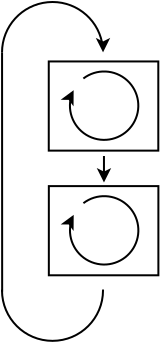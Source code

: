 <?xml version="1.0" encoding="UTF-8"?>
<dia:diagram xmlns:dia="http://www.lysator.liu.se/~alla/dia/">
  <dia:layer name="Background" visible="true" connectable="true" active="true">
    <dia:group>
      <dia:attribute name="meta">
        <dia:composite type="dict"/>
      </dia:attribute>
      <dia:attribute name="matrix"/>
      <dia:object type="Standard - Arc" version="0" id="O0">
        <dia:attribute name="obj_pos">
          <dia:point val="21.481,12.225"/>
        </dia:attribute>
        <dia:attribute name="obj_bb">
          <dia:rectangle val="20.83,11.241;24.765,14.761"/>
        </dia:attribute>
        <dia:attribute name="conn_endpoints">
          <dia:point val="21.481,12.225"/>
          <dia:point val="21.967,11.642"/>
        </dia:attribute>
        <dia:attribute name="curve_distance">
          <dia:real val="3.377"/>
        </dia:attribute>
        <dia:attribute name="start_arrow">
          <dia:enum val="22"/>
        </dia:attribute>
        <dia:attribute name="start_arrow_length">
          <dia:real val="0.5"/>
        </dia:attribute>
        <dia:attribute name="start_arrow_width">
          <dia:real val="0.5"/>
        </dia:attribute>
      </dia:object>
      <dia:object type="Standard - Box" version="0" id="O1">
        <dia:attribute name="obj_pos">
          <dia:point val="20.238,10.789"/>
        </dia:attribute>
        <dia:attribute name="obj_bb">
          <dia:rectangle val="20.188,10.739;25.765,15.298"/>
        </dia:attribute>
        <dia:attribute name="elem_corner">
          <dia:point val="20.238,10.789"/>
        </dia:attribute>
        <dia:attribute name="elem_width">
          <dia:real val="5.477"/>
        </dia:attribute>
        <dia:attribute name="elem_height">
          <dia:real val="4.459"/>
        </dia:attribute>
        <dia:attribute name="inner_color">
          <dia:color val="#ffffff00"/>
        </dia:attribute>
        <dia:attribute name="show_background">
          <dia:boolean val="true"/>
        </dia:attribute>
      </dia:object>
    </dia:group>
    <dia:group>
      <dia:attribute name="meta">
        <dia:composite type="dict"/>
      </dia:attribute>
      <dia:attribute name="matrix"/>
      <dia:object type="Standard - Arc" version="0" id="O2">
        <dia:attribute name="obj_pos">
          <dia:point val="21.478,5.993"/>
        </dia:attribute>
        <dia:attribute name="obj_bb">
          <dia:rectangle val="20.827,5.008;24.761,8.528"/>
        </dia:attribute>
        <dia:attribute name="conn_endpoints">
          <dia:point val="21.478,5.993"/>
          <dia:point val="21.964,5.409"/>
        </dia:attribute>
        <dia:attribute name="curve_distance">
          <dia:real val="3.377"/>
        </dia:attribute>
        <dia:attribute name="start_arrow">
          <dia:enum val="22"/>
        </dia:attribute>
        <dia:attribute name="start_arrow_length">
          <dia:real val="0.5"/>
        </dia:attribute>
        <dia:attribute name="start_arrow_width">
          <dia:real val="0.5"/>
        </dia:attribute>
      </dia:object>
      <dia:object type="Standard - Box" version="0" id="O3">
        <dia:attribute name="obj_pos">
          <dia:point val="20.234,4.556"/>
        </dia:attribute>
        <dia:attribute name="obj_bb">
          <dia:rectangle val="20.184,4.506;25.762,9.066"/>
        </dia:attribute>
        <dia:attribute name="elem_corner">
          <dia:point val="20.234,4.556"/>
        </dia:attribute>
        <dia:attribute name="elem_width">
          <dia:real val="5.477"/>
        </dia:attribute>
        <dia:attribute name="elem_height">
          <dia:real val="4.459"/>
        </dia:attribute>
        <dia:attribute name="inner_color">
          <dia:color val="#ffffff00"/>
        </dia:attribute>
        <dia:attribute name="show_background">
          <dia:boolean val="true"/>
        </dia:attribute>
      </dia:object>
    </dia:group>
    <dia:object type="Standard - Arc" version="0" id="O4">
      <dia:attribute name="obj_pos">
        <dia:point val="22.947,15.999"/>
      </dia:attribute>
      <dia:attribute name="obj_bb">
        <dia:rectangle val="17.846,15.949;22.997,18.576"/>
      </dia:attribute>
      <dia:attribute name="conn_endpoints">
        <dia:point val="22.947,15.999"/>
        <dia:point val="17.896,16.004"/>
      </dia:attribute>
      <dia:attribute name="curve_distance">
        <dia:real val="-2.525"/>
      </dia:attribute>
      <dia:attribute name="line_caps">
        <dia:enum val="1"/>
      </dia:attribute>
    </dia:object>
    <dia:object type="Standard - Line" version="0" id="O5">
      <dia:attribute name="obj_pos">
        <dia:point val="17.904,16.064"/>
      </dia:attribute>
      <dia:attribute name="obj_bb">
        <dia:rectangle val="17.849,4.049;17.954,16.114"/>
      </dia:attribute>
      <dia:attribute name="conn_endpoints">
        <dia:point val="17.904,16.064"/>
        <dia:point val="17.899,4.099"/>
      </dia:attribute>
      <dia:attribute name="numcp">
        <dia:int val="1"/>
      </dia:attribute>
    </dia:object>
    <dia:object type="Standard - Arc" version="0" id="O6">
      <dia:attribute name="obj_pos">
        <dia:point val="22.948,4.1"/>
      </dia:attribute>
      <dia:attribute name="obj_bb">
        <dia:rectangle val="17.847,1.533;23.307,4.155"/>
      </dia:attribute>
      <dia:attribute name="conn_endpoints">
        <dia:point val="22.948,4.1"/>
        <dia:point val="17.897,4.105"/>
      </dia:attribute>
      <dia:attribute name="curve_distance">
        <dia:real val="2.519"/>
      </dia:attribute>
      <dia:attribute name="start_arrow">
        <dia:enum val="22"/>
      </dia:attribute>
      <dia:attribute name="start_arrow_length">
        <dia:real val="0.5"/>
      </dia:attribute>
      <dia:attribute name="start_arrow_width">
        <dia:real val="0.5"/>
      </dia:attribute>
    </dia:object>
    <dia:object type="Standard - Line" version="0" id="O7">
      <dia:attribute name="obj_pos">
        <dia:point val="22.994,9.284"/>
      </dia:attribute>
      <dia:attribute name="obj_bb">
        <dia:rectangle val="22.632,9.234;23.355,10.657"/>
      </dia:attribute>
      <dia:attribute name="conn_endpoints">
        <dia:point val="22.994,9.284"/>
        <dia:point val="22.994,10.607"/>
      </dia:attribute>
      <dia:attribute name="numcp">
        <dia:int val="1"/>
      </dia:attribute>
      <dia:attribute name="end_arrow">
        <dia:enum val="22"/>
      </dia:attribute>
      <dia:attribute name="end_arrow_length">
        <dia:real val="0.5"/>
      </dia:attribute>
      <dia:attribute name="end_arrow_width">
        <dia:real val="0.5"/>
      </dia:attribute>
    </dia:object>
  </dia:layer>
</dia:diagram>
